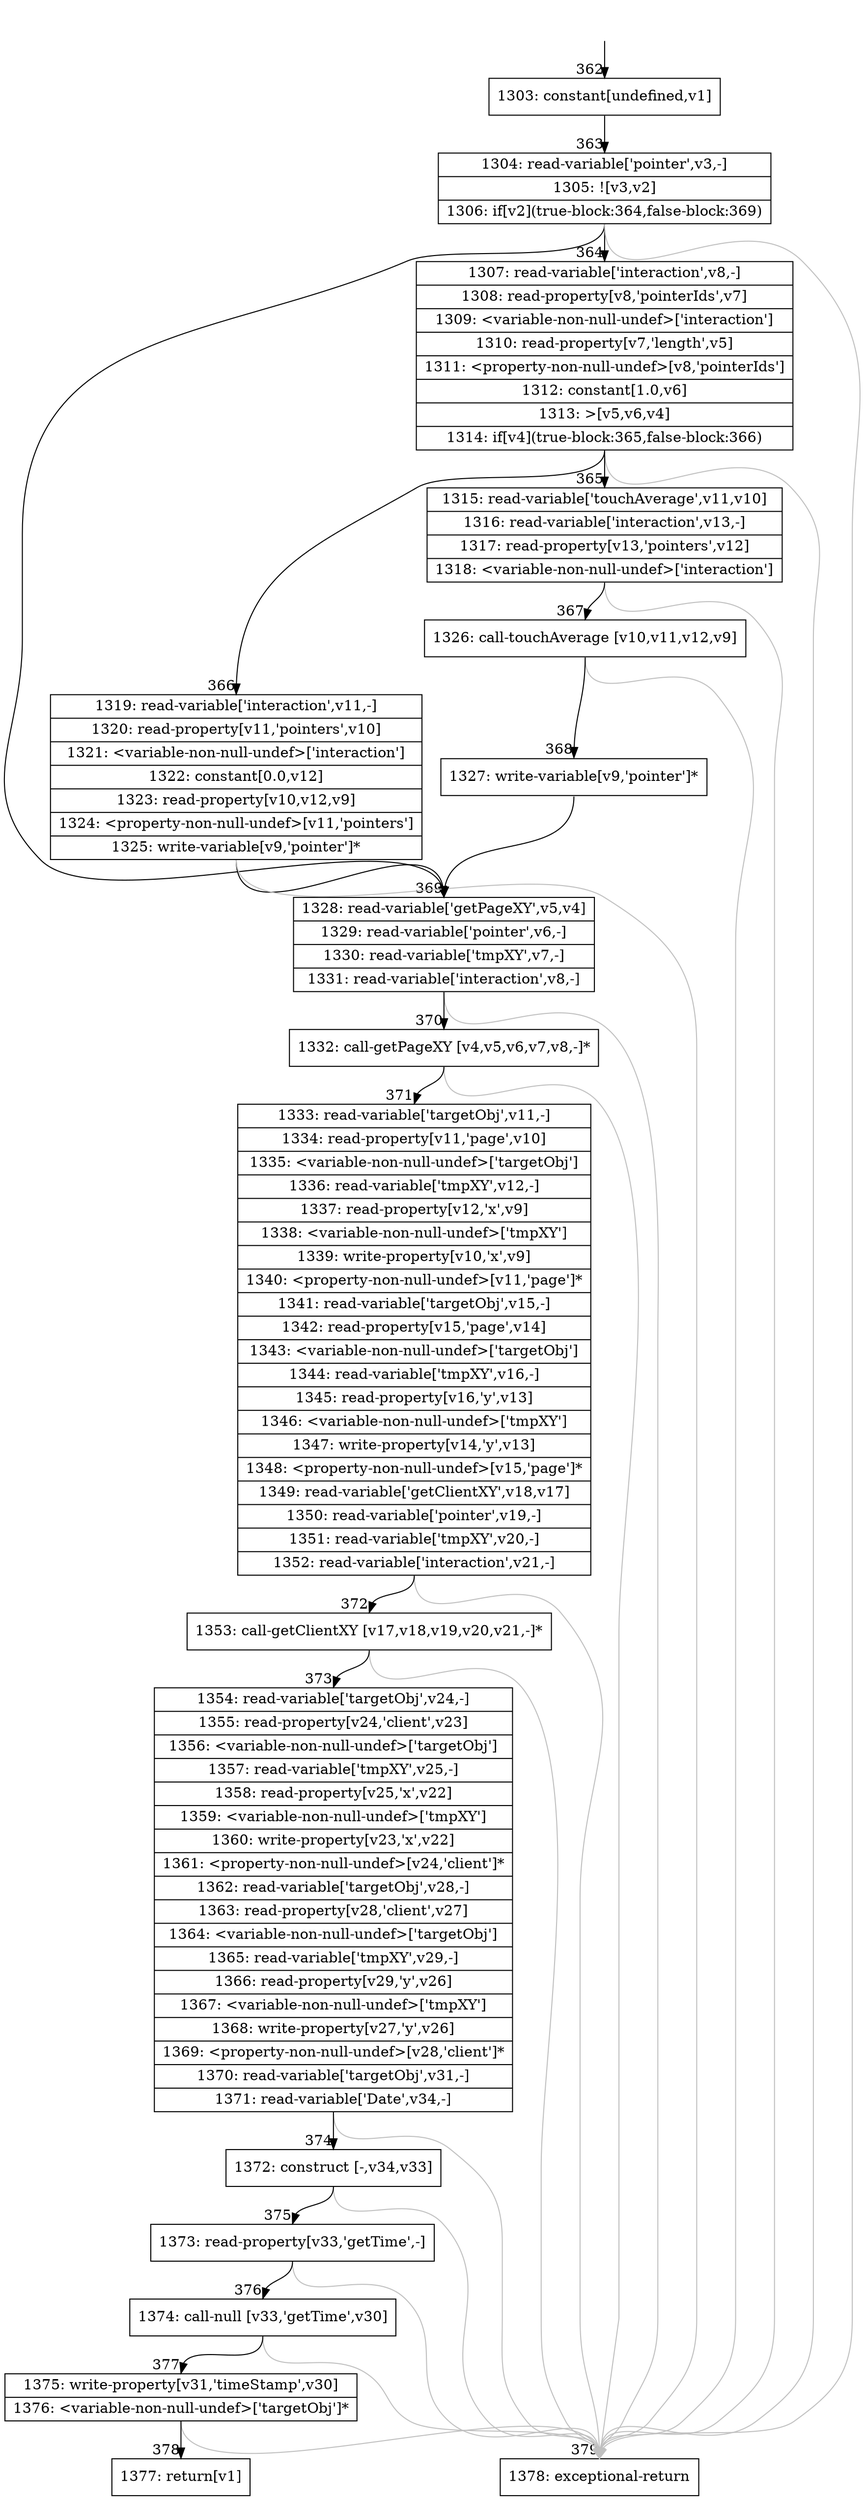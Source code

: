 digraph {
rankdir="TD"
BB_entry28[shape=none,label=""];
BB_entry28 -> BB362 [tailport=s, headport=n, headlabel="    362"]
BB362 [shape=record label="{1303: constant[undefined,v1]}" ] 
BB362 -> BB363 [tailport=s, headport=n, headlabel="      363"]
BB363 [shape=record label="{1304: read-variable['pointer',v3,-]|1305: ![v3,v2]|1306: if[v2](true-block:364,false-block:369)}" ] 
BB363 -> BB364 [tailport=s, headport=n, headlabel="      364"]
BB363 -> BB369 [tailport=s, headport=n, headlabel="      369"]
BB363 -> BB379 [tailport=s, headport=n, color=gray, headlabel="      379"]
BB364 [shape=record label="{1307: read-variable['interaction',v8,-]|1308: read-property[v8,'pointerIds',v7]|1309: \<variable-non-null-undef\>['interaction']|1310: read-property[v7,'length',v5]|1311: \<property-non-null-undef\>[v8,'pointerIds']|1312: constant[1.0,v6]|1313: \>[v5,v6,v4]|1314: if[v4](true-block:365,false-block:366)}" ] 
BB364 -> BB365 [tailport=s, headport=n, headlabel="      365"]
BB364 -> BB366 [tailport=s, headport=n, headlabel="      366"]
BB364 -> BB379 [tailport=s, headport=n, color=gray]
BB365 [shape=record label="{1315: read-variable['touchAverage',v11,v10]|1316: read-variable['interaction',v13,-]|1317: read-property[v13,'pointers',v12]|1318: \<variable-non-null-undef\>['interaction']}" ] 
BB365 -> BB367 [tailport=s, headport=n, headlabel="      367"]
BB365 -> BB379 [tailport=s, headport=n, color=gray]
BB366 [shape=record label="{1319: read-variable['interaction',v11,-]|1320: read-property[v11,'pointers',v10]|1321: \<variable-non-null-undef\>['interaction']|1322: constant[0.0,v12]|1323: read-property[v10,v12,v9]|1324: \<property-non-null-undef\>[v11,'pointers']|1325: write-variable[v9,'pointer']*}" ] 
BB366 -> BB369 [tailport=s, headport=n]
BB366 -> BB379 [tailport=s, headport=n, color=gray]
BB367 [shape=record label="{1326: call-touchAverage [v10,v11,v12,v9]}" ] 
BB367 -> BB368 [tailport=s, headport=n, headlabel="      368"]
BB367 -> BB379 [tailport=s, headport=n, color=gray]
BB368 [shape=record label="{1327: write-variable[v9,'pointer']*}" ] 
BB368 -> BB369 [tailport=s, headport=n]
BB369 [shape=record label="{1328: read-variable['getPageXY',v5,v4]|1329: read-variable['pointer',v6,-]|1330: read-variable['tmpXY',v7,-]|1331: read-variable['interaction',v8,-]}" ] 
BB369 -> BB370 [tailport=s, headport=n, headlabel="      370"]
BB369 -> BB379 [tailport=s, headport=n, color=gray]
BB370 [shape=record label="{1332: call-getPageXY [v4,v5,v6,v7,v8,-]*}" ] 
BB370 -> BB371 [tailport=s, headport=n, headlabel="      371"]
BB370 -> BB379 [tailport=s, headport=n, color=gray]
BB371 [shape=record label="{1333: read-variable['targetObj',v11,-]|1334: read-property[v11,'page',v10]|1335: \<variable-non-null-undef\>['targetObj']|1336: read-variable['tmpXY',v12,-]|1337: read-property[v12,'x',v9]|1338: \<variable-non-null-undef\>['tmpXY']|1339: write-property[v10,'x',v9]|1340: \<property-non-null-undef\>[v11,'page']*|1341: read-variable['targetObj',v15,-]|1342: read-property[v15,'page',v14]|1343: \<variable-non-null-undef\>['targetObj']|1344: read-variable['tmpXY',v16,-]|1345: read-property[v16,'y',v13]|1346: \<variable-non-null-undef\>['tmpXY']|1347: write-property[v14,'y',v13]|1348: \<property-non-null-undef\>[v15,'page']*|1349: read-variable['getClientXY',v18,v17]|1350: read-variable['pointer',v19,-]|1351: read-variable['tmpXY',v20,-]|1352: read-variable['interaction',v21,-]}" ] 
BB371 -> BB372 [tailport=s, headport=n, headlabel="      372"]
BB371 -> BB379 [tailport=s, headport=n, color=gray]
BB372 [shape=record label="{1353: call-getClientXY [v17,v18,v19,v20,v21,-]*}" ] 
BB372 -> BB373 [tailport=s, headport=n, headlabel="      373"]
BB372 -> BB379 [tailport=s, headport=n, color=gray]
BB373 [shape=record label="{1354: read-variable['targetObj',v24,-]|1355: read-property[v24,'client',v23]|1356: \<variable-non-null-undef\>['targetObj']|1357: read-variable['tmpXY',v25,-]|1358: read-property[v25,'x',v22]|1359: \<variable-non-null-undef\>['tmpXY']|1360: write-property[v23,'x',v22]|1361: \<property-non-null-undef\>[v24,'client']*|1362: read-variable['targetObj',v28,-]|1363: read-property[v28,'client',v27]|1364: \<variable-non-null-undef\>['targetObj']|1365: read-variable['tmpXY',v29,-]|1366: read-property[v29,'y',v26]|1367: \<variable-non-null-undef\>['tmpXY']|1368: write-property[v27,'y',v26]|1369: \<property-non-null-undef\>[v28,'client']*|1370: read-variable['targetObj',v31,-]|1371: read-variable['Date',v34,-]}" ] 
BB373 -> BB374 [tailport=s, headport=n, headlabel="      374"]
BB373 -> BB379 [tailport=s, headport=n, color=gray]
BB374 [shape=record label="{1372: construct [-,v34,v33]}" ] 
BB374 -> BB375 [tailport=s, headport=n, headlabel="      375"]
BB374 -> BB379 [tailport=s, headport=n, color=gray]
BB375 [shape=record label="{1373: read-property[v33,'getTime',-]}" ] 
BB375 -> BB376 [tailport=s, headport=n, headlabel="      376"]
BB375 -> BB379 [tailport=s, headport=n, color=gray]
BB376 [shape=record label="{1374: call-null [v33,'getTime',v30]}" ] 
BB376 -> BB377 [tailport=s, headport=n, headlabel="      377"]
BB376 -> BB379 [tailport=s, headport=n, color=gray]
BB377 [shape=record label="{1375: write-property[v31,'timeStamp',v30]|1376: \<variable-non-null-undef\>['targetObj']*}" ] 
BB377 -> BB378 [tailport=s, headport=n, headlabel="      378"]
BB377 -> BB379 [tailport=s, headport=n, color=gray]
BB378 [shape=record label="{1377: return[v1]}" ] 
BB379 [shape=record label="{1378: exceptional-return}" ] 
//#$~ 631
}
